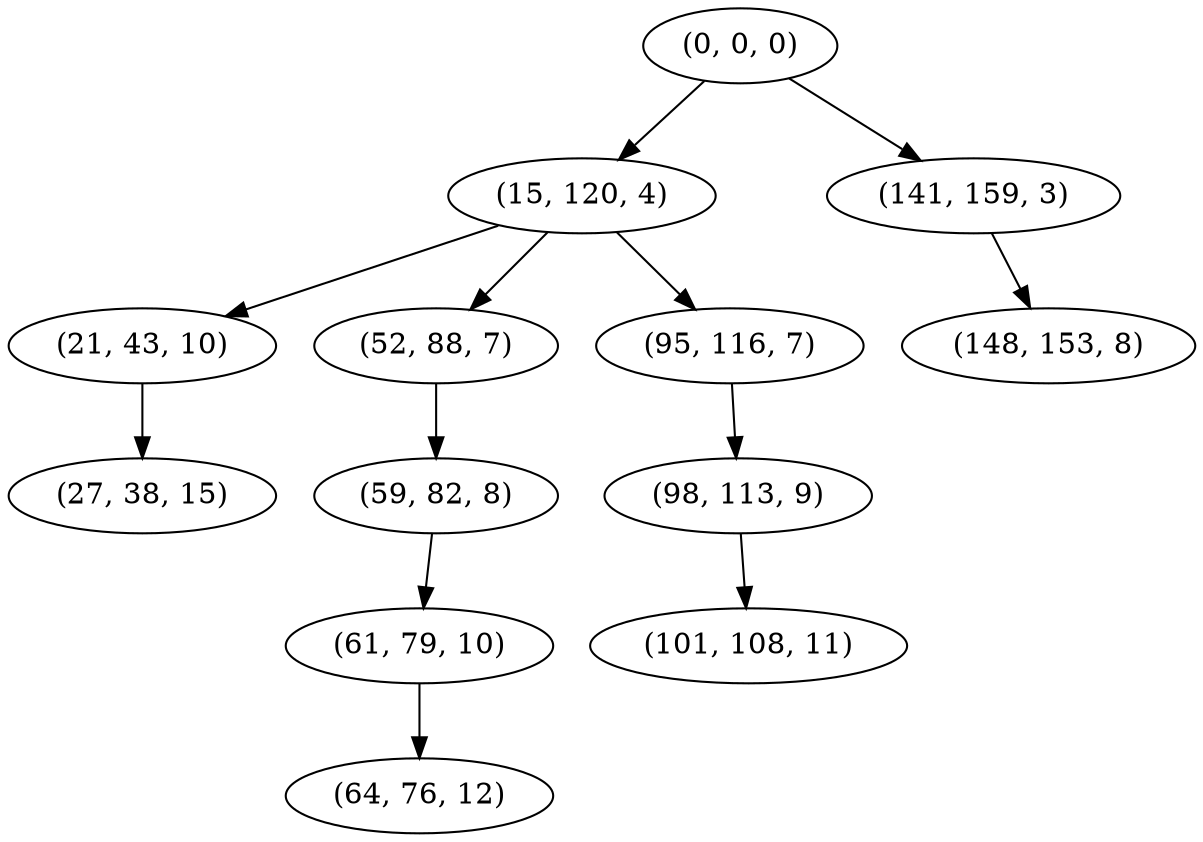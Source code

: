 digraph tree {
    "(0, 0, 0)";
    "(15, 120, 4)";
    "(21, 43, 10)";
    "(27, 38, 15)";
    "(52, 88, 7)";
    "(59, 82, 8)";
    "(61, 79, 10)";
    "(64, 76, 12)";
    "(95, 116, 7)";
    "(98, 113, 9)";
    "(101, 108, 11)";
    "(141, 159, 3)";
    "(148, 153, 8)";
    "(0, 0, 0)" -> "(15, 120, 4)";
    "(0, 0, 0)" -> "(141, 159, 3)";
    "(15, 120, 4)" -> "(21, 43, 10)";
    "(15, 120, 4)" -> "(52, 88, 7)";
    "(15, 120, 4)" -> "(95, 116, 7)";
    "(21, 43, 10)" -> "(27, 38, 15)";
    "(52, 88, 7)" -> "(59, 82, 8)";
    "(59, 82, 8)" -> "(61, 79, 10)";
    "(61, 79, 10)" -> "(64, 76, 12)";
    "(95, 116, 7)" -> "(98, 113, 9)";
    "(98, 113, 9)" -> "(101, 108, 11)";
    "(141, 159, 3)" -> "(148, 153, 8)";
}
